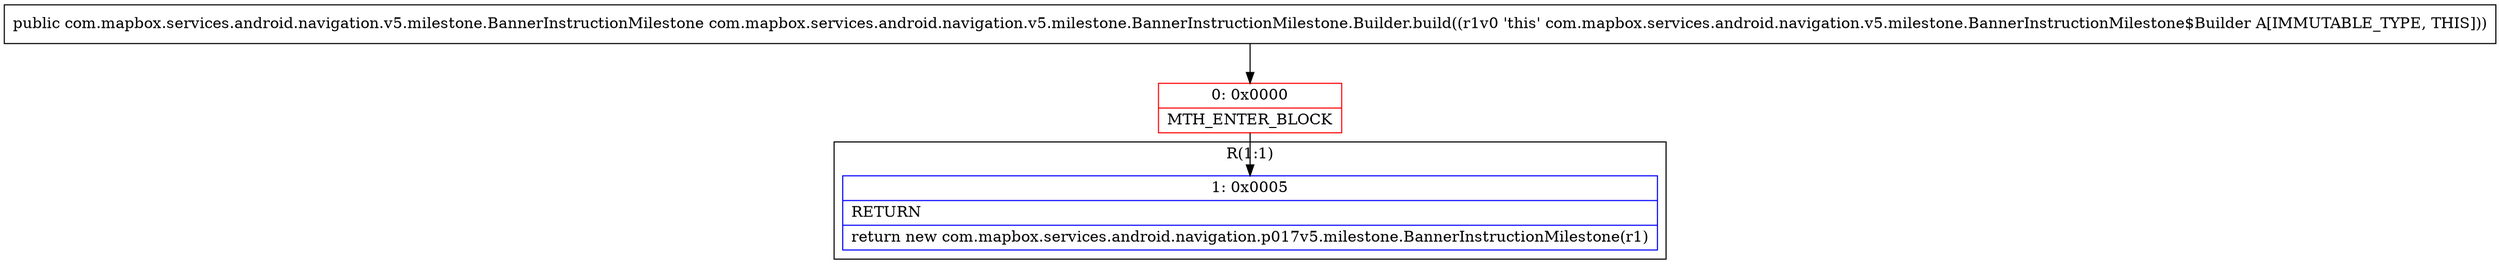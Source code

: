 digraph "CFG forcom.mapbox.services.android.navigation.v5.milestone.BannerInstructionMilestone.Builder.build()Lcom\/mapbox\/services\/android\/navigation\/v5\/milestone\/BannerInstructionMilestone;" {
subgraph cluster_Region_1424122332 {
label = "R(1:1)";
node [shape=record,color=blue];
Node_1 [shape=record,label="{1\:\ 0x0005|RETURN\l|return new com.mapbox.services.android.navigation.p017v5.milestone.BannerInstructionMilestone(r1)\l}"];
}
Node_0 [shape=record,color=red,label="{0\:\ 0x0000|MTH_ENTER_BLOCK\l}"];
MethodNode[shape=record,label="{public com.mapbox.services.android.navigation.v5.milestone.BannerInstructionMilestone com.mapbox.services.android.navigation.v5.milestone.BannerInstructionMilestone.Builder.build((r1v0 'this' com.mapbox.services.android.navigation.v5.milestone.BannerInstructionMilestone$Builder A[IMMUTABLE_TYPE, THIS])) }"];
MethodNode -> Node_0;
Node_0 -> Node_1;
}


